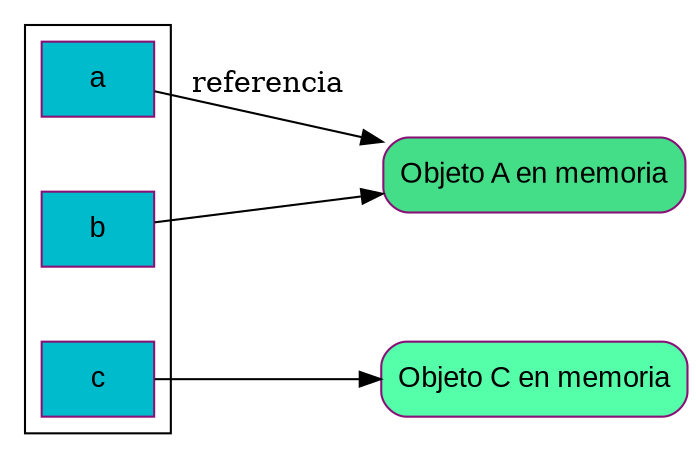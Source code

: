 digraph G {
    rankdir="LR"
    node [fontname=arial, fontsize=14, fillcolor="#00bbcc", color="#881177", style=filled, shape=box]

    // Definición de nodos destino
    "Objeto A en memoria" [fillcolor="#44dd88", style="filled,rounded"]
    "Objeto C en memoria" [fillcolor="#55ffaa", style="filled,rounded"]

    // Agrupa y ordena los nodos de origen
    subgraph cluster_origen {
        // Obliga a 'a', 'b', y 'c' a estar en el MISMO nivel (misma columna vertical)
        rank=same; 
        
        // Aristas invisibles para forzar el orden dentro de ese mismo nivel.
        // Esto crea el orden 'a' (arriba) -> 'b' (medio) -> 'c' (abajo)
        edge [style=invis, constraint=false]; // constraint=false previene que altere el ranking global
        a -> b;
        b -> c;
    }

    // Definición de las aristas visibles
    edge [style=solid, color=black];
    
    a -> "Objeto A en memoria" [label="referencia"]
    b -> "Objeto A en memoria"
    
    // La arista de 'c'
    c -> "Objeto C en memoria"
}